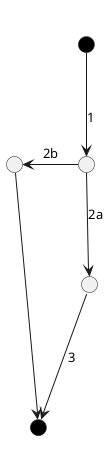@startuml

skinparam shadowing false
skinparam defaultFontColor White
skinparam arrowFontColor Black
skinparam interface {
  BackgroundColor<<var>> Black
}

top to bottom direction

() "Start" as Start <<var>>
() "End" as End <<var>>

() 1
() 2a
() 2b
Start --> 1: 1
1 --> 2a: 2a
2b <- 1: 2b
2b ---> End
2a --> End: 3

' () 1
' Start --> 1: 1
' 1 --> End: 2

@enduml
